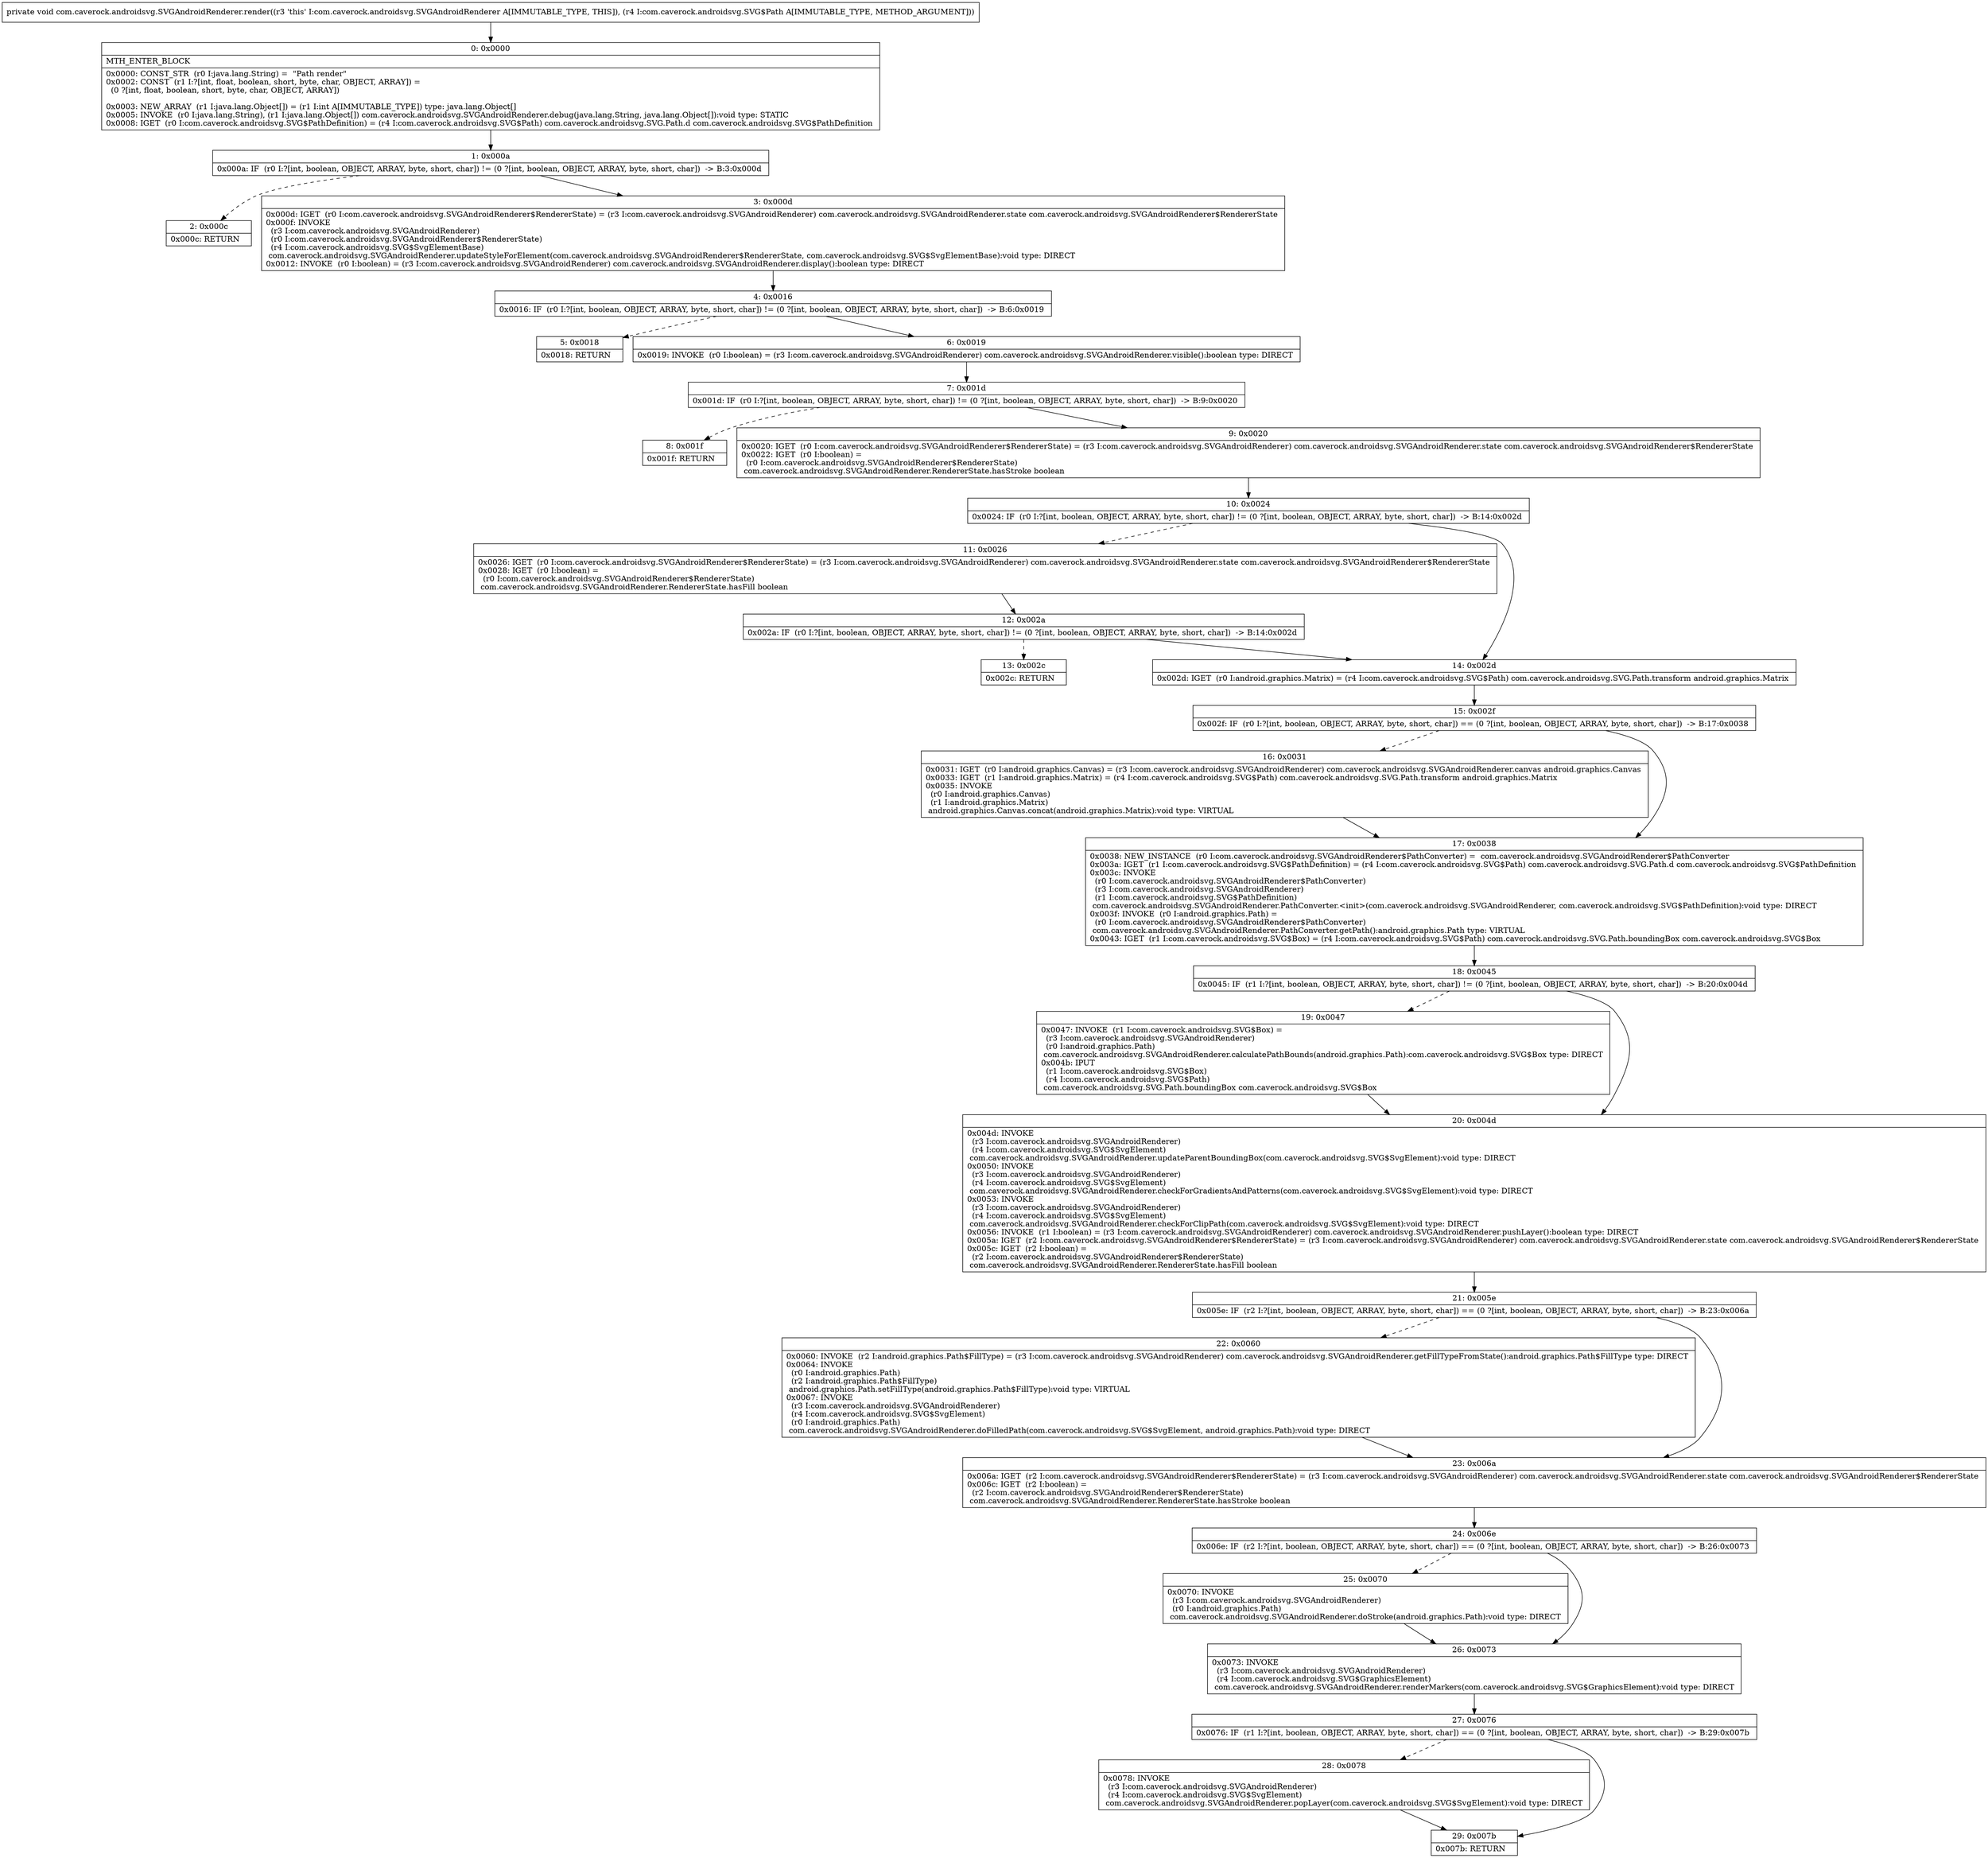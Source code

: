 digraph "CFG forcom.caverock.androidsvg.SVGAndroidRenderer.render(Lcom\/caverock\/androidsvg\/SVG$Path;)V" {
Node_0 [shape=record,label="{0\:\ 0x0000|MTH_ENTER_BLOCK\l|0x0000: CONST_STR  (r0 I:java.lang.String) =  \"Path render\" \l0x0002: CONST  (r1 I:?[int, float, boolean, short, byte, char, OBJECT, ARRAY]) = \l  (0 ?[int, float, boolean, short, byte, char, OBJECT, ARRAY])\l \l0x0003: NEW_ARRAY  (r1 I:java.lang.Object[]) = (r1 I:int A[IMMUTABLE_TYPE]) type: java.lang.Object[] \l0x0005: INVOKE  (r0 I:java.lang.String), (r1 I:java.lang.Object[]) com.caverock.androidsvg.SVGAndroidRenderer.debug(java.lang.String, java.lang.Object[]):void type: STATIC \l0x0008: IGET  (r0 I:com.caverock.androidsvg.SVG$PathDefinition) = (r4 I:com.caverock.androidsvg.SVG$Path) com.caverock.androidsvg.SVG.Path.d com.caverock.androidsvg.SVG$PathDefinition \l}"];
Node_1 [shape=record,label="{1\:\ 0x000a|0x000a: IF  (r0 I:?[int, boolean, OBJECT, ARRAY, byte, short, char]) != (0 ?[int, boolean, OBJECT, ARRAY, byte, short, char])  \-\> B:3:0x000d \l}"];
Node_2 [shape=record,label="{2\:\ 0x000c|0x000c: RETURN   \l}"];
Node_3 [shape=record,label="{3\:\ 0x000d|0x000d: IGET  (r0 I:com.caverock.androidsvg.SVGAndroidRenderer$RendererState) = (r3 I:com.caverock.androidsvg.SVGAndroidRenderer) com.caverock.androidsvg.SVGAndroidRenderer.state com.caverock.androidsvg.SVGAndroidRenderer$RendererState \l0x000f: INVOKE  \l  (r3 I:com.caverock.androidsvg.SVGAndroidRenderer)\l  (r0 I:com.caverock.androidsvg.SVGAndroidRenderer$RendererState)\l  (r4 I:com.caverock.androidsvg.SVG$SvgElementBase)\l com.caverock.androidsvg.SVGAndroidRenderer.updateStyleForElement(com.caverock.androidsvg.SVGAndroidRenderer$RendererState, com.caverock.androidsvg.SVG$SvgElementBase):void type: DIRECT \l0x0012: INVOKE  (r0 I:boolean) = (r3 I:com.caverock.androidsvg.SVGAndroidRenderer) com.caverock.androidsvg.SVGAndroidRenderer.display():boolean type: DIRECT \l}"];
Node_4 [shape=record,label="{4\:\ 0x0016|0x0016: IF  (r0 I:?[int, boolean, OBJECT, ARRAY, byte, short, char]) != (0 ?[int, boolean, OBJECT, ARRAY, byte, short, char])  \-\> B:6:0x0019 \l}"];
Node_5 [shape=record,label="{5\:\ 0x0018|0x0018: RETURN   \l}"];
Node_6 [shape=record,label="{6\:\ 0x0019|0x0019: INVOKE  (r0 I:boolean) = (r3 I:com.caverock.androidsvg.SVGAndroidRenderer) com.caverock.androidsvg.SVGAndroidRenderer.visible():boolean type: DIRECT \l}"];
Node_7 [shape=record,label="{7\:\ 0x001d|0x001d: IF  (r0 I:?[int, boolean, OBJECT, ARRAY, byte, short, char]) != (0 ?[int, boolean, OBJECT, ARRAY, byte, short, char])  \-\> B:9:0x0020 \l}"];
Node_8 [shape=record,label="{8\:\ 0x001f|0x001f: RETURN   \l}"];
Node_9 [shape=record,label="{9\:\ 0x0020|0x0020: IGET  (r0 I:com.caverock.androidsvg.SVGAndroidRenderer$RendererState) = (r3 I:com.caverock.androidsvg.SVGAndroidRenderer) com.caverock.androidsvg.SVGAndroidRenderer.state com.caverock.androidsvg.SVGAndroidRenderer$RendererState \l0x0022: IGET  (r0 I:boolean) = \l  (r0 I:com.caverock.androidsvg.SVGAndroidRenderer$RendererState)\l com.caverock.androidsvg.SVGAndroidRenderer.RendererState.hasStroke boolean \l}"];
Node_10 [shape=record,label="{10\:\ 0x0024|0x0024: IF  (r0 I:?[int, boolean, OBJECT, ARRAY, byte, short, char]) != (0 ?[int, boolean, OBJECT, ARRAY, byte, short, char])  \-\> B:14:0x002d \l}"];
Node_11 [shape=record,label="{11\:\ 0x0026|0x0026: IGET  (r0 I:com.caverock.androidsvg.SVGAndroidRenderer$RendererState) = (r3 I:com.caverock.androidsvg.SVGAndroidRenderer) com.caverock.androidsvg.SVGAndroidRenderer.state com.caverock.androidsvg.SVGAndroidRenderer$RendererState \l0x0028: IGET  (r0 I:boolean) = \l  (r0 I:com.caverock.androidsvg.SVGAndroidRenderer$RendererState)\l com.caverock.androidsvg.SVGAndroidRenderer.RendererState.hasFill boolean \l}"];
Node_12 [shape=record,label="{12\:\ 0x002a|0x002a: IF  (r0 I:?[int, boolean, OBJECT, ARRAY, byte, short, char]) != (0 ?[int, boolean, OBJECT, ARRAY, byte, short, char])  \-\> B:14:0x002d \l}"];
Node_13 [shape=record,label="{13\:\ 0x002c|0x002c: RETURN   \l}"];
Node_14 [shape=record,label="{14\:\ 0x002d|0x002d: IGET  (r0 I:android.graphics.Matrix) = (r4 I:com.caverock.androidsvg.SVG$Path) com.caverock.androidsvg.SVG.Path.transform android.graphics.Matrix \l}"];
Node_15 [shape=record,label="{15\:\ 0x002f|0x002f: IF  (r0 I:?[int, boolean, OBJECT, ARRAY, byte, short, char]) == (0 ?[int, boolean, OBJECT, ARRAY, byte, short, char])  \-\> B:17:0x0038 \l}"];
Node_16 [shape=record,label="{16\:\ 0x0031|0x0031: IGET  (r0 I:android.graphics.Canvas) = (r3 I:com.caverock.androidsvg.SVGAndroidRenderer) com.caverock.androidsvg.SVGAndroidRenderer.canvas android.graphics.Canvas \l0x0033: IGET  (r1 I:android.graphics.Matrix) = (r4 I:com.caverock.androidsvg.SVG$Path) com.caverock.androidsvg.SVG.Path.transform android.graphics.Matrix \l0x0035: INVOKE  \l  (r0 I:android.graphics.Canvas)\l  (r1 I:android.graphics.Matrix)\l android.graphics.Canvas.concat(android.graphics.Matrix):void type: VIRTUAL \l}"];
Node_17 [shape=record,label="{17\:\ 0x0038|0x0038: NEW_INSTANCE  (r0 I:com.caverock.androidsvg.SVGAndroidRenderer$PathConverter) =  com.caverock.androidsvg.SVGAndroidRenderer$PathConverter \l0x003a: IGET  (r1 I:com.caverock.androidsvg.SVG$PathDefinition) = (r4 I:com.caverock.androidsvg.SVG$Path) com.caverock.androidsvg.SVG.Path.d com.caverock.androidsvg.SVG$PathDefinition \l0x003c: INVOKE  \l  (r0 I:com.caverock.androidsvg.SVGAndroidRenderer$PathConverter)\l  (r3 I:com.caverock.androidsvg.SVGAndroidRenderer)\l  (r1 I:com.caverock.androidsvg.SVG$PathDefinition)\l com.caverock.androidsvg.SVGAndroidRenderer.PathConverter.\<init\>(com.caverock.androidsvg.SVGAndroidRenderer, com.caverock.androidsvg.SVG$PathDefinition):void type: DIRECT \l0x003f: INVOKE  (r0 I:android.graphics.Path) = \l  (r0 I:com.caverock.androidsvg.SVGAndroidRenderer$PathConverter)\l com.caverock.androidsvg.SVGAndroidRenderer.PathConverter.getPath():android.graphics.Path type: VIRTUAL \l0x0043: IGET  (r1 I:com.caverock.androidsvg.SVG$Box) = (r4 I:com.caverock.androidsvg.SVG$Path) com.caverock.androidsvg.SVG.Path.boundingBox com.caverock.androidsvg.SVG$Box \l}"];
Node_18 [shape=record,label="{18\:\ 0x0045|0x0045: IF  (r1 I:?[int, boolean, OBJECT, ARRAY, byte, short, char]) != (0 ?[int, boolean, OBJECT, ARRAY, byte, short, char])  \-\> B:20:0x004d \l}"];
Node_19 [shape=record,label="{19\:\ 0x0047|0x0047: INVOKE  (r1 I:com.caverock.androidsvg.SVG$Box) = \l  (r3 I:com.caverock.androidsvg.SVGAndroidRenderer)\l  (r0 I:android.graphics.Path)\l com.caverock.androidsvg.SVGAndroidRenderer.calculatePathBounds(android.graphics.Path):com.caverock.androidsvg.SVG$Box type: DIRECT \l0x004b: IPUT  \l  (r1 I:com.caverock.androidsvg.SVG$Box)\l  (r4 I:com.caverock.androidsvg.SVG$Path)\l com.caverock.androidsvg.SVG.Path.boundingBox com.caverock.androidsvg.SVG$Box \l}"];
Node_20 [shape=record,label="{20\:\ 0x004d|0x004d: INVOKE  \l  (r3 I:com.caverock.androidsvg.SVGAndroidRenderer)\l  (r4 I:com.caverock.androidsvg.SVG$SvgElement)\l com.caverock.androidsvg.SVGAndroidRenderer.updateParentBoundingBox(com.caverock.androidsvg.SVG$SvgElement):void type: DIRECT \l0x0050: INVOKE  \l  (r3 I:com.caverock.androidsvg.SVGAndroidRenderer)\l  (r4 I:com.caverock.androidsvg.SVG$SvgElement)\l com.caverock.androidsvg.SVGAndroidRenderer.checkForGradientsAndPatterns(com.caverock.androidsvg.SVG$SvgElement):void type: DIRECT \l0x0053: INVOKE  \l  (r3 I:com.caverock.androidsvg.SVGAndroidRenderer)\l  (r4 I:com.caverock.androidsvg.SVG$SvgElement)\l com.caverock.androidsvg.SVGAndroidRenderer.checkForClipPath(com.caverock.androidsvg.SVG$SvgElement):void type: DIRECT \l0x0056: INVOKE  (r1 I:boolean) = (r3 I:com.caverock.androidsvg.SVGAndroidRenderer) com.caverock.androidsvg.SVGAndroidRenderer.pushLayer():boolean type: DIRECT \l0x005a: IGET  (r2 I:com.caverock.androidsvg.SVGAndroidRenderer$RendererState) = (r3 I:com.caverock.androidsvg.SVGAndroidRenderer) com.caverock.androidsvg.SVGAndroidRenderer.state com.caverock.androidsvg.SVGAndroidRenderer$RendererState \l0x005c: IGET  (r2 I:boolean) = \l  (r2 I:com.caverock.androidsvg.SVGAndroidRenderer$RendererState)\l com.caverock.androidsvg.SVGAndroidRenderer.RendererState.hasFill boolean \l}"];
Node_21 [shape=record,label="{21\:\ 0x005e|0x005e: IF  (r2 I:?[int, boolean, OBJECT, ARRAY, byte, short, char]) == (0 ?[int, boolean, OBJECT, ARRAY, byte, short, char])  \-\> B:23:0x006a \l}"];
Node_22 [shape=record,label="{22\:\ 0x0060|0x0060: INVOKE  (r2 I:android.graphics.Path$FillType) = (r3 I:com.caverock.androidsvg.SVGAndroidRenderer) com.caverock.androidsvg.SVGAndroidRenderer.getFillTypeFromState():android.graphics.Path$FillType type: DIRECT \l0x0064: INVOKE  \l  (r0 I:android.graphics.Path)\l  (r2 I:android.graphics.Path$FillType)\l android.graphics.Path.setFillType(android.graphics.Path$FillType):void type: VIRTUAL \l0x0067: INVOKE  \l  (r3 I:com.caverock.androidsvg.SVGAndroidRenderer)\l  (r4 I:com.caverock.androidsvg.SVG$SvgElement)\l  (r0 I:android.graphics.Path)\l com.caverock.androidsvg.SVGAndroidRenderer.doFilledPath(com.caverock.androidsvg.SVG$SvgElement, android.graphics.Path):void type: DIRECT \l}"];
Node_23 [shape=record,label="{23\:\ 0x006a|0x006a: IGET  (r2 I:com.caverock.androidsvg.SVGAndroidRenderer$RendererState) = (r3 I:com.caverock.androidsvg.SVGAndroidRenderer) com.caverock.androidsvg.SVGAndroidRenderer.state com.caverock.androidsvg.SVGAndroidRenderer$RendererState \l0x006c: IGET  (r2 I:boolean) = \l  (r2 I:com.caverock.androidsvg.SVGAndroidRenderer$RendererState)\l com.caverock.androidsvg.SVGAndroidRenderer.RendererState.hasStroke boolean \l}"];
Node_24 [shape=record,label="{24\:\ 0x006e|0x006e: IF  (r2 I:?[int, boolean, OBJECT, ARRAY, byte, short, char]) == (0 ?[int, boolean, OBJECT, ARRAY, byte, short, char])  \-\> B:26:0x0073 \l}"];
Node_25 [shape=record,label="{25\:\ 0x0070|0x0070: INVOKE  \l  (r3 I:com.caverock.androidsvg.SVGAndroidRenderer)\l  (r0 I:android.graphics.Path)\l com.caverock.androidsvg.SVGAndroidRenderer.doStroke(android.graphics.Path):void type: DIRECT \l}"];
Node_26 [shape=record,label="{26\:\ 0x0073|0x0073: INVOKE  \l  (r3 I:com.caverock.androidsvg.SVGAndroidRenderer)\l  (r4 I:com.caverock.androidsvg.SVG$GraphicsElement)\l com.caverock.androidsvg.SVGAndroidRenderer.renderMarkers(com.caverock.androidsvg.SVG$GraphicsElement):void type: DIRECT \l}"];
Node_27 [shape=record,label="{27\:\ 0x0076|0x0076: IF  (r1 I:?[int, boolean, OBJECT, ARRAY, byte, short, char]) == (0 ?[int, boolean, OBJECT, ARRAY, byte, short, char])  \-\> B:29:0x007b \l}"];
Node_28 [shape=record,label="{28\:\ 0x0078|0x0078: INVOKE  \l  (r3 I:com.caverock.androidsvg.SVGAndroidRenderer)\l  (r4 I:com.caverock.androidsvg.SVG$SvgElement)\l com.caverock.androidsvg.SVGAndroidRenderer.popLayer(com.caverock.androidsvg.SVG$SvgElement):void type: DIRECT \l}"];
Node_29 [shape=record,label="{29\:\ 0x007b|0x007b: RETURN   \l}"];
MethodNode[shape=record,label="{private void com.caverock.androidsvg.SVGAndroidRenderer.render((r3 'this' I:com.caverock.androidsvg.SVGAndroidRenderer A[IMMUTABLE_TYPE, THIS]), (r4 I:com.caverock.androidsvg.SVG$Path A[IMMUTABLE_TYPE, METHOD_ARGUMENT])) }"];
MethodNode -> Node_0;
Node_0 -> Node_1;
Node_1 -> Node_2[style=dashed];
Node_1 -> Node_3;
Node_3 -> Node_4;
Node_4 -> Node_5[style=dashed];
Node_4 -> Node_6;
Node_6 -> Node_7;
Node_7 -> Node_8[style=dashed];
Node_7 -> Node_9;
Node_9 -> Node_10;
Node_10 -> Node_11[style=dashed];
Node_10 -> Node_14;
Node_11 -> Node_12;
Node_12 -> Node_13[style=dashed];
Node_12 -> Node_14;
Node_14 -> Node_15;
Node_15 -> Node_16[style=dashed];
Node_15 -> Node_17;
Node_16 -> Node_17;
Node_17 -> Node_18;
Node_18 -> Node_19[style=dashed];
Node_18 -> Node_20;
Node_19 -> Node_20;
Node_20 -> Node_21;
Node_21 -> Node_22[style=dashed];
Node_21 -> Node_23;
Node_22 -> Node_23;
Node_23 -> Node_24;
Node_24 -> Node_25[style=dashed];
Node_24 -> Node_26;
Node_25 -> Node_26;
Node_26 -> Node_27;
Node_27 -> Node_28[style=dashed];
Node_27 -> Node_29;
Node_28 -> Node_29;
}

